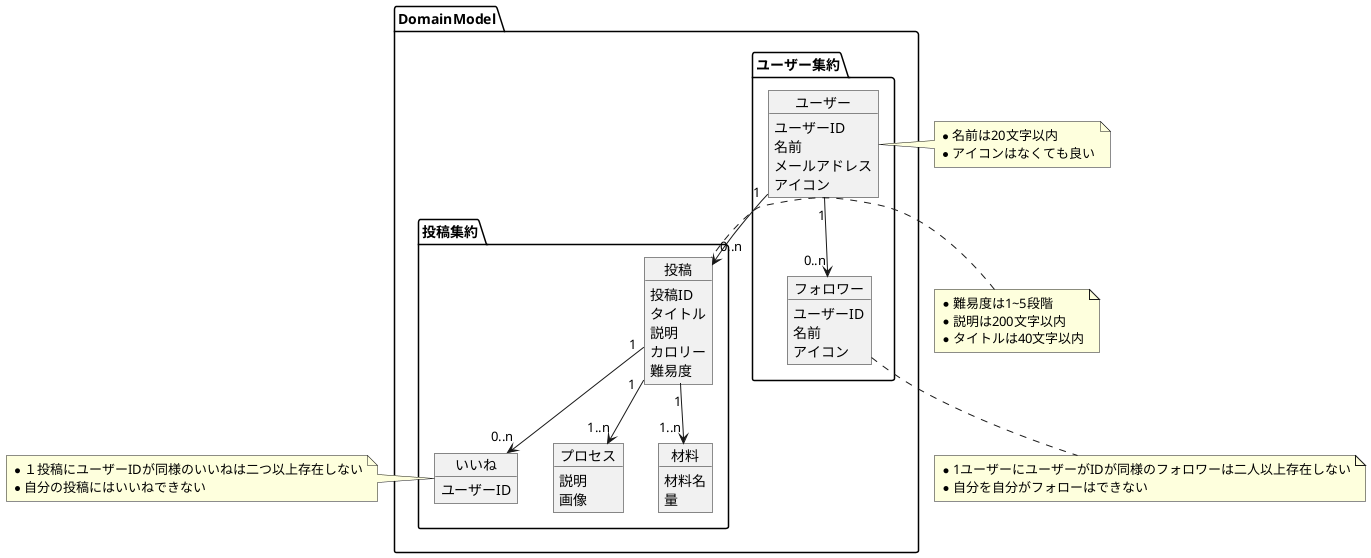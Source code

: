 @startuml
	package DomainModel {
		package ユーザー集約 {
			object ユーザー {
				ユーザーID
				名前
				メールアドレス
				アイコン
			}
			object フォロワー {
				ユーザーID
				名前
				アイコン
			}
		}

		package 投稿集約 {
			object 投稿 {
				投稿ID
				タイトル
				説明
				カロリー
				難易度
			}
			object いいね {
				ユーザーID
			}
			object プロセス {
				説明
				画像
			}
			object 材料 {
				材料名
				量
			}
		}
	}

	note left of いいね
		* １投稿にユーザーIDが同様のいいねは二つ以上存在しない
		* 自分の投稿にはいいねできない
	end note

	note left of 投稿
		* 難易度は1~5段階
		* 説明は200文字以内
		* タイトルは40文字以内
	end note

	note bottom of フォロワー
		* 1ユーザーにユーザーがIDが同様のフォロワーは二人以上存在しない
		* 自分を自分がフォローはできない
	end note

	note right of ユーザー
		* 名前は20文字以内
		* アイコンはなくても良い
	end note

	ユーザー "1" --> "0..n" フォロワー
	ユーザー "1" --> "0..n" 投稿
	投稿 "1" --> "0..n" いいね
	投稿 "1" --> "1..n" 材料
	投稿 "1" --> "1..n" プロセス
@enduml
